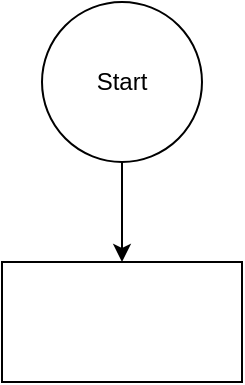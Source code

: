<mxfile version="20.8.23" type="github">
  <diagram name="Page-1" id="Nsl_G9au2hpInIdG-CxN">
    <mxGraphModel dx="1114" dy="594" grid="1" gridSize="10" guides="1" tooltips="1" connect="1" arrows="1" fold="1" page="1" pageScale="1" pageWidth="850" pageHeight="1100" math="0" shadow="0">
      <root>
        <mxCell id="0" />
        <mxCell id="1" parent="0" />
        <mxCell id="q57JPsPtIdQkSb6ZWnRv-1" value="Start" style="ellipse;whiteSpace=wrap;html=1;aspect=fixed;" vertex="1" parent="1">
          <mxGeometry x="345" y="20" width="80" height="80" as="geometry" />
        </mxCell>
        <mxCell id="q57JPsPtIdQkSb6ZWnRv-2" value="" style="endArrow=classic;html=1;rounded=0;exitX=0.5;exitY=1;exitDx=0;exitDy=0;entryX=0.5;entryY=0;entryDx=0;entryDy=0;" edge="1" parent="1" source="q57JPsPtIdQkSb6ZWnRv-1" target="q57JPsPtIdQkSb6ZWnRv-3">
          <mxGeometry width="50" height="50" relative="1" as="geometry">
            <mxPoint x="385" y="220" as="sourcePoint" />
            <mxPoint x="385" y="180" as="targetPoint" />
          </mxGeometry>
        </mxCell>
        <mxCell id="q57JPsPtIdQkSb6ZWnRv-3" value="" style="rounded=0;whiteSpace=wrap;html=1;" vertex="1" parent="1">
          <mxGeometry x="325" y="150" width="120" height="60" as="geometry" />
        </mxCell>
      </root>
    </mxGraphModel>
  </diagram>
</mxfile>
